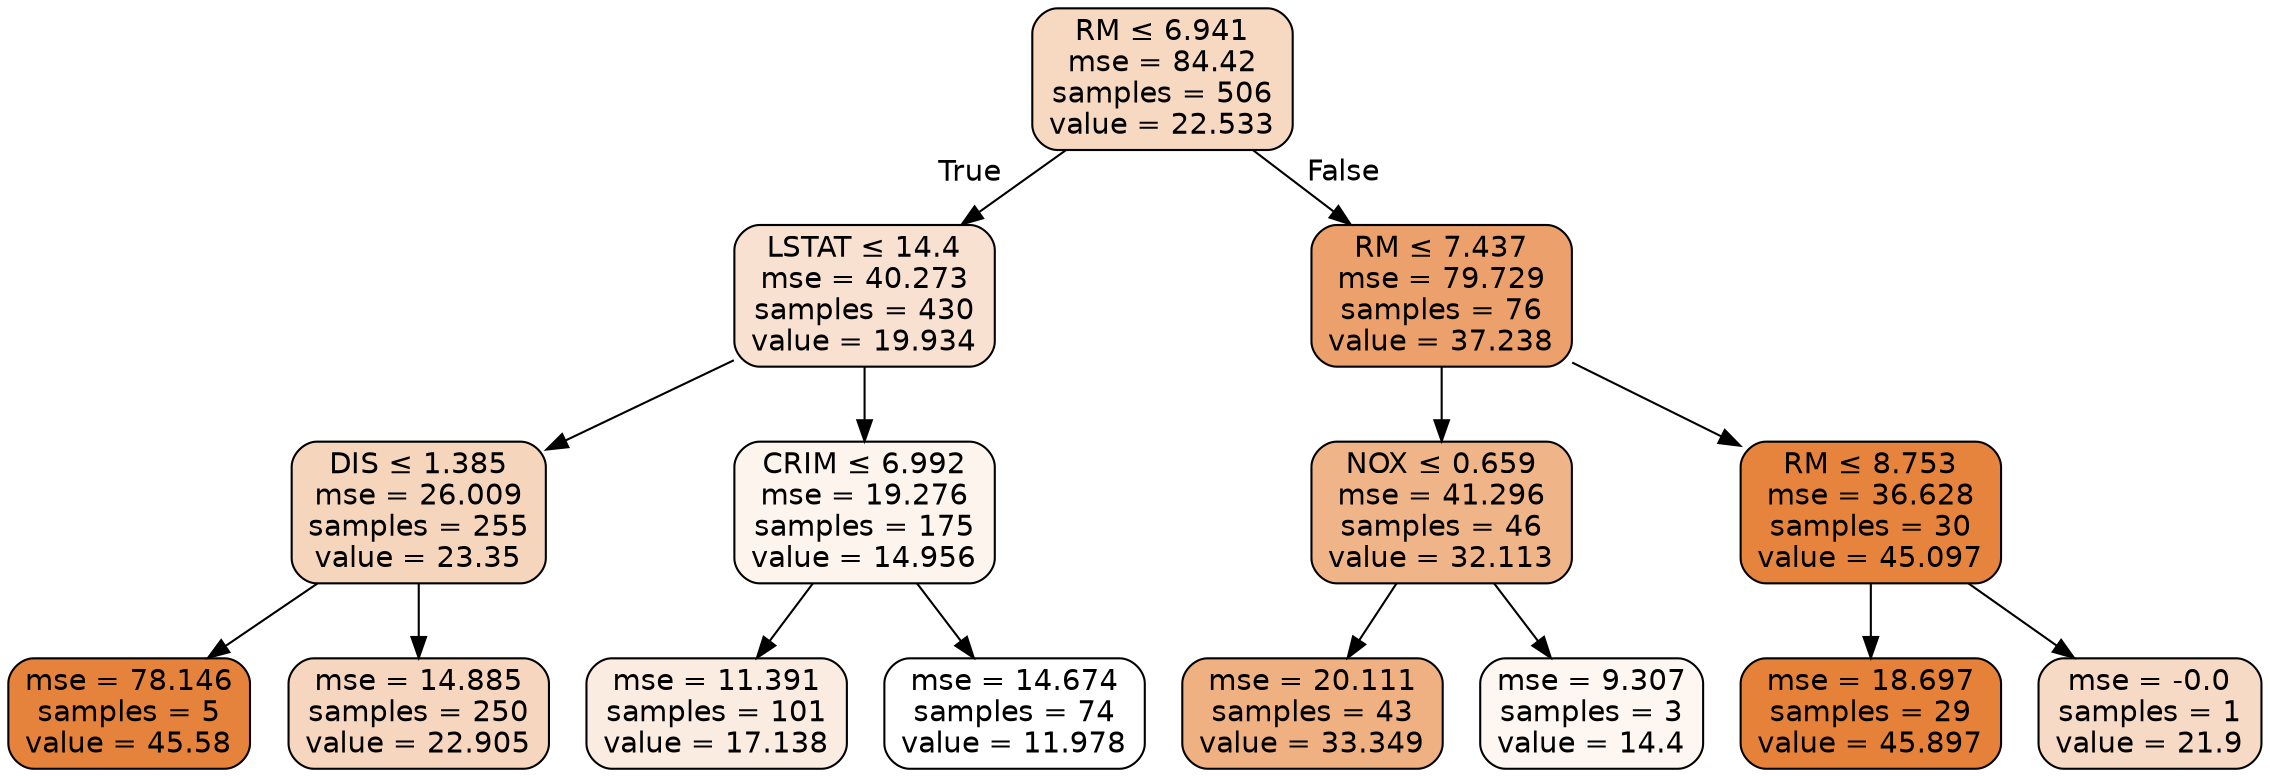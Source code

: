 digraph Tree {
node [shape=box, style="filled, rounded", color="black", fontname=helvetica] ;
edge [fontname=helvetica] ;
0 [label=<RM &le; 6.941<br/>mse = 84.42<br/>samples = 506<br/>value = 22.533>, fillcolor="#f7d8c1"] ;
1 [label=<LSTAT &le; 14.4<br/>mse = 40.273<br/>samples = 430<br/>value = 19.934>, fillcolor="#f9e1d1"] ;
0 -> 1 [labeldistance=2.5, labelangle=45, headlabel="True"] ;
2 [label=<DIS &le; 1.385<br/>mse = 26.009<br/>samples = 255<br/>value = 23.35>, fillcolor="#f6d5bd"] ;
1 -> 2 ;
3 [label=<mse = 78.146<br/>samples = 5<br/>value = 45.58>, fillcolor="#e5823b"] ;
2 -> 3 ;
4 [label=<mse = 14.885<br/>samples = 250<br/>value = 22.905>, fillcolor="#f7d6bf"] ;
2 -> 4 ;
5 [label=<CRIM &le; 6.992<br/>mse = 19.276<br/>samples = 175<br/>value = 14.956>, fillcolor="#fdf4ee"] ;
1 -> 5 ;
6 [label=<mse = 11.391<br/>samples = 101<br/>value = 17.138>, fillcolor="#fbece1"] ;
5 -> 6 ;
7 [label=<mse = 14.674<br/>samples = 74<br/>value = 11.978>, fillcolor="#ffffff"] ;
5 -> 7 ;
8 [label=<RM &le; 7.437<br/>mse = 79.729<br/>samples = 76<br/>value = 37.238>, fillcolor="#eca16c"] ;
0 -> 8 [labeldistance=2.5, labelangle=-45, headlabel="False"] ;
9 [label=<NOX &le; 0.659<br/>mse = 41.296<br/>samples = 46<br/>value = 32.113>, fillcolor="#f0b489"] ;
8 -> 9 ;
10 [label=<mse = 20.111<br/>samples = 43<br/>value = 33.349>, fillcolor="#efb082"] ;
9 -> 10 ;
11 [label=<mse = 9.307<br/>samples = 3<br/>value = 14.4>, fillcolor="#fdf6f1"] ;
9 -> 11 ;
12 [label=<RM &le; 8.753<br/>mse = 36.628<br/>samples = 30<br/>value = 45.097>, fillcolor="#e6843e"] ;
8 -> 12 ;
13 [label=<mse = 18.697<br/>samples = 29<br/>value = 45.897>, fillcolor="#e58139"] ;
12 -> 13 ;
14 [label=<mse = -0.0<br/>samples = 1<br/>value = 21.9>, fillcolor="#f7dac5"] ;
12 -> 14 ;
}